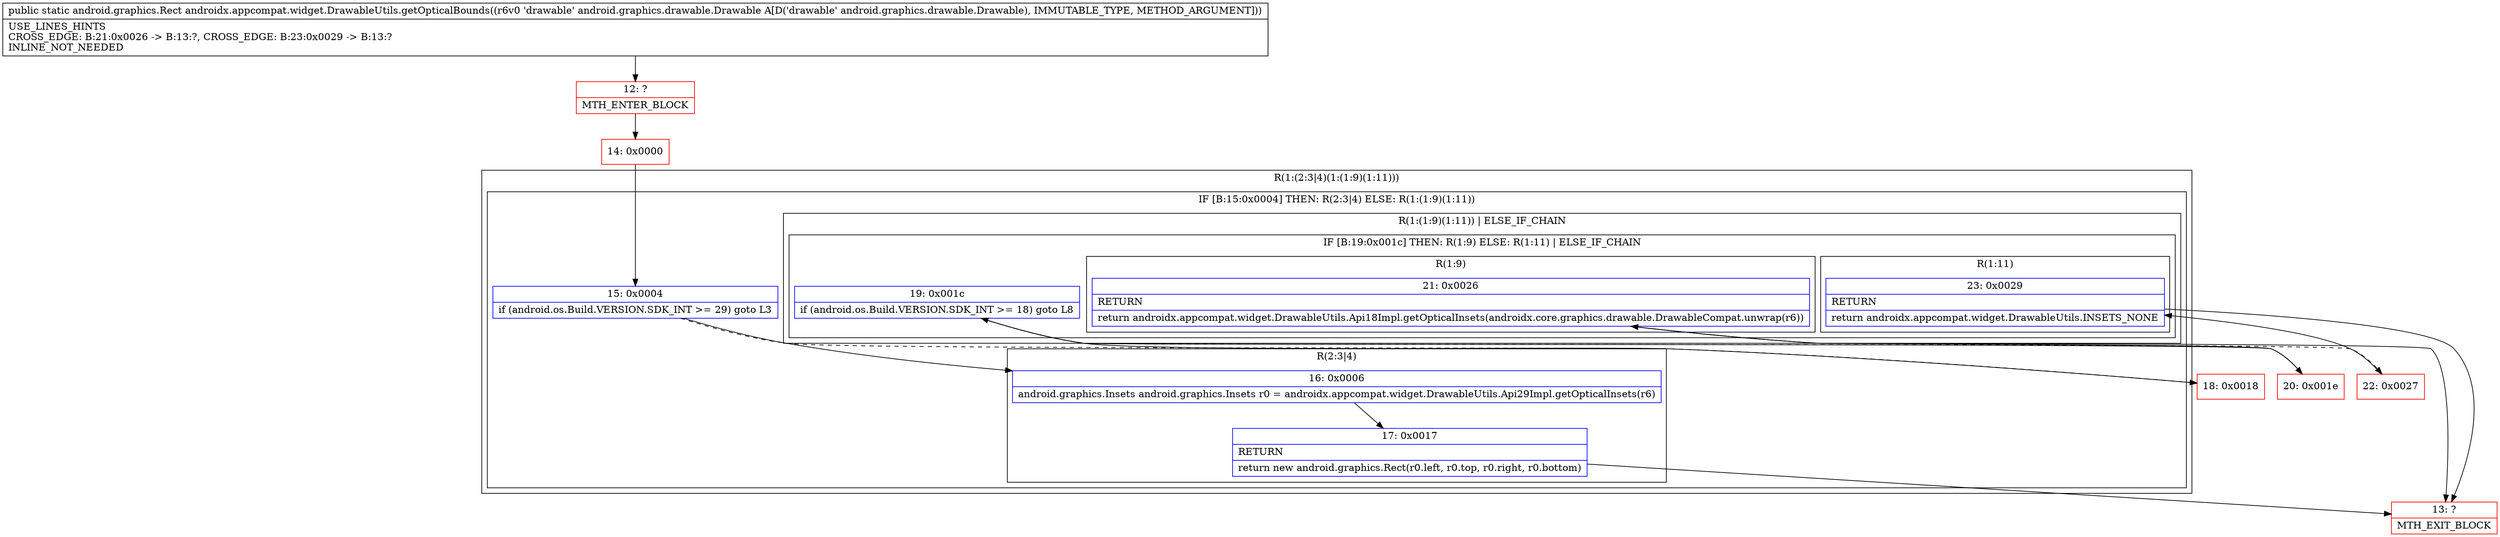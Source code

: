 digraph "CFG forandroidx.appcompat.widget.DrawableUtils.getOpticalBounds(Landroid\/graphics\/drawable\/Drawable;)Landroid\/graphics\/Rect;" {
subgraph cluster_Region_1230287259 {
label = "R(1:(2:3|4)(1:(1:9)(1:11)))";
node [shape=record,color=blue];
subgraph cluster_IfRegion_1897323185 {
label = "IF [B:15:0x0004] THEN: R(2:3|4) ELSE: R(1:(1:9)(1:11))";
node [shape=record,color=blue];
Node_15 [shape=record,label="{15\:\ 0x0004|if (android.os.Build.VERSION.SDK_INT \>= 29) goto L3\l}"];
subgraph cluster_Region_1574569901 {
label = "R(2:3|4)";
node [shape=record,color=blue];
Node_16 [shape=record,label="{16\:\ 0x0006|android.graphics.Insets android.graphics.Insets r0 = androidx.appcompat.widget.DrawableUtils.Api29Impl.getOpticalInsets(r6)\l}"];
Node_17 [shape=record,label="{17\:\ 0x0017|RETURN\l|return new android.graphics.Rect(r0.left, r0.top, r0.right, r0.bottom)\l}"];
}
subgraph cluster_Region_150057048 {
label = "R(1:(1:9)(1:11)) | ELSE_IF_CHAIN\l";
node [shape=record,color=blue];
subgraph cluster_IfRegion_1045783968 {
label = "IF [B:19:0x001c] THEN: R(1:9) ELSE: R(1:11) | ELSE_IF_CHAIN\l";
node [shape=record,color=blue];
Node_19 [shape=record,label="{19\:\ 0x001c|if (android.os.Build.VERSION.SDK_INT \>= 18) goto L8\l}"];
subgraph cluster_Region_1382142872 {
label = "R(1:9)";
node [shape=record,color=blue];
Node_21 [shape=record,label="{21\:\ 0x0026|RETURN\l|return androidx.appcompat.widget.DrawableUtils.Api18Impl.getOpticalInsets(androidx.core.graphics.drawable.DrawableCompat.unwrap(r6))\l}"];
}
subgraph cluster_Region_358963255 {
label = "R(1:11)";
node [shape=record,color=blue];
Node_23 [shape=record,label="{23\:\ 0x0029|RETURN\l|return androidx.appcompat.widget.DrawableUtils.INSETS_NONE\l}"];
}
}
}
}
}
Node_12 [shape=record,color=red,label="{12\:\ ?|MTH_ENTER_BLOCK\l}"];
Node_14 [shape=record,color=red,label="{14\:\ 0x0000}"];
Node_13 [shape=record,color=red,label="{13\:\ ?|MTH_EXIT_BLOCK\l}"];
Node_18 [shape=record,color=red,label="{18\:\ 0x0018}"];
Node_20 [shape=record,color=red,label="{20\:\ 0x001e}"];
Node_22 [shape=record,color=red,label="{22\:\ 0x0027}"];
MethodNode[shape=record,label="{public static android.graphics.Rect androidx.appcompat.widget.DrawableUtils.getOpticalBounds((r6v0 'drawable' android.graphics.drawable.Drawable A[D('drawable' android.graphics.drawable.Drawable), IMMUTABLE_TYPE, METHOD_ARGUMENT]))  | USE_LINES_HINTS\lCROSS_EDGE: B:21:0x0026 \-\> B:13:?, CROSS_EDGE: B:23:0x0029 \-\> B:13:?\lINLINE_NOT_NEEDED\l}"];
MethodNode -> Node_12;Node_15 -> Node_16;
Node_15 -> Node_18[style=dashed];
Node_16 -> Node_17;
Node_17 -> Node_13;
Node_19 -> Node_20;
Node_19 -> Node_22[style=dashed];
Node_21 -> Node_13;
Node_23 -> Node_13;
Node_12 -> Node_14;
Node_14 -> Node_15;
Node_18 -> Node_19;
Node_20 -> Node_21;
Node_22 -> Node_23;
}

